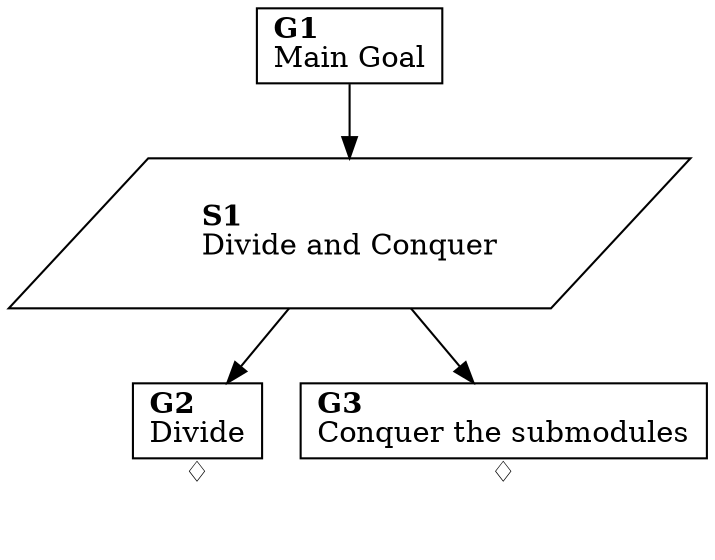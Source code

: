 digraph "examples/modular/complete.gsn.test.dot" {
  graph [class="gsndiagram", ranksep="equally", newrank="true"]

  ## Elements
  "G1" [id="gsn_g1", shape="box", class="gsnelem gsngoal", label=<<B>G1</B><BR align="left"/>Main Goal>];
  "G2" [id="gsn_g2", shape="box", class="gsnelem gsngoal", label=<<B>G2</B><BR align="left"/>Divide>];
  "G2":s -> "G2":s [taillabel=<<br/><b>&#9826;</b>>,color=transparent,arrowhead=none,labeldistance=0.1]
  "G3" [id="gsn_g3", shape="box", class="gsnelem gsngoal", label=<<B>G3</B><BR align="left"/>Conquer the submodules>];
  "G3":s -> "G3":s [taillabel=<<br/><b>&#9826;</b>>,color=transparent,arrowhead=none,labeldistance=0.1]
  "S1" [id="gsn_s1", shape="parallelogram", class="gsnelem gsnstgy", label=<<B>S1</B><BR align="left"/>Divide and Conquer>];

  ## Relations
  "G1" -> "S1" [class="gsnedge gsnspby"];
  "S1" -> "G2" [class="gsnedge gsnspby"];
  "S1" -> "G3" [class="gsnedge gsnspby"];

  
  
}

